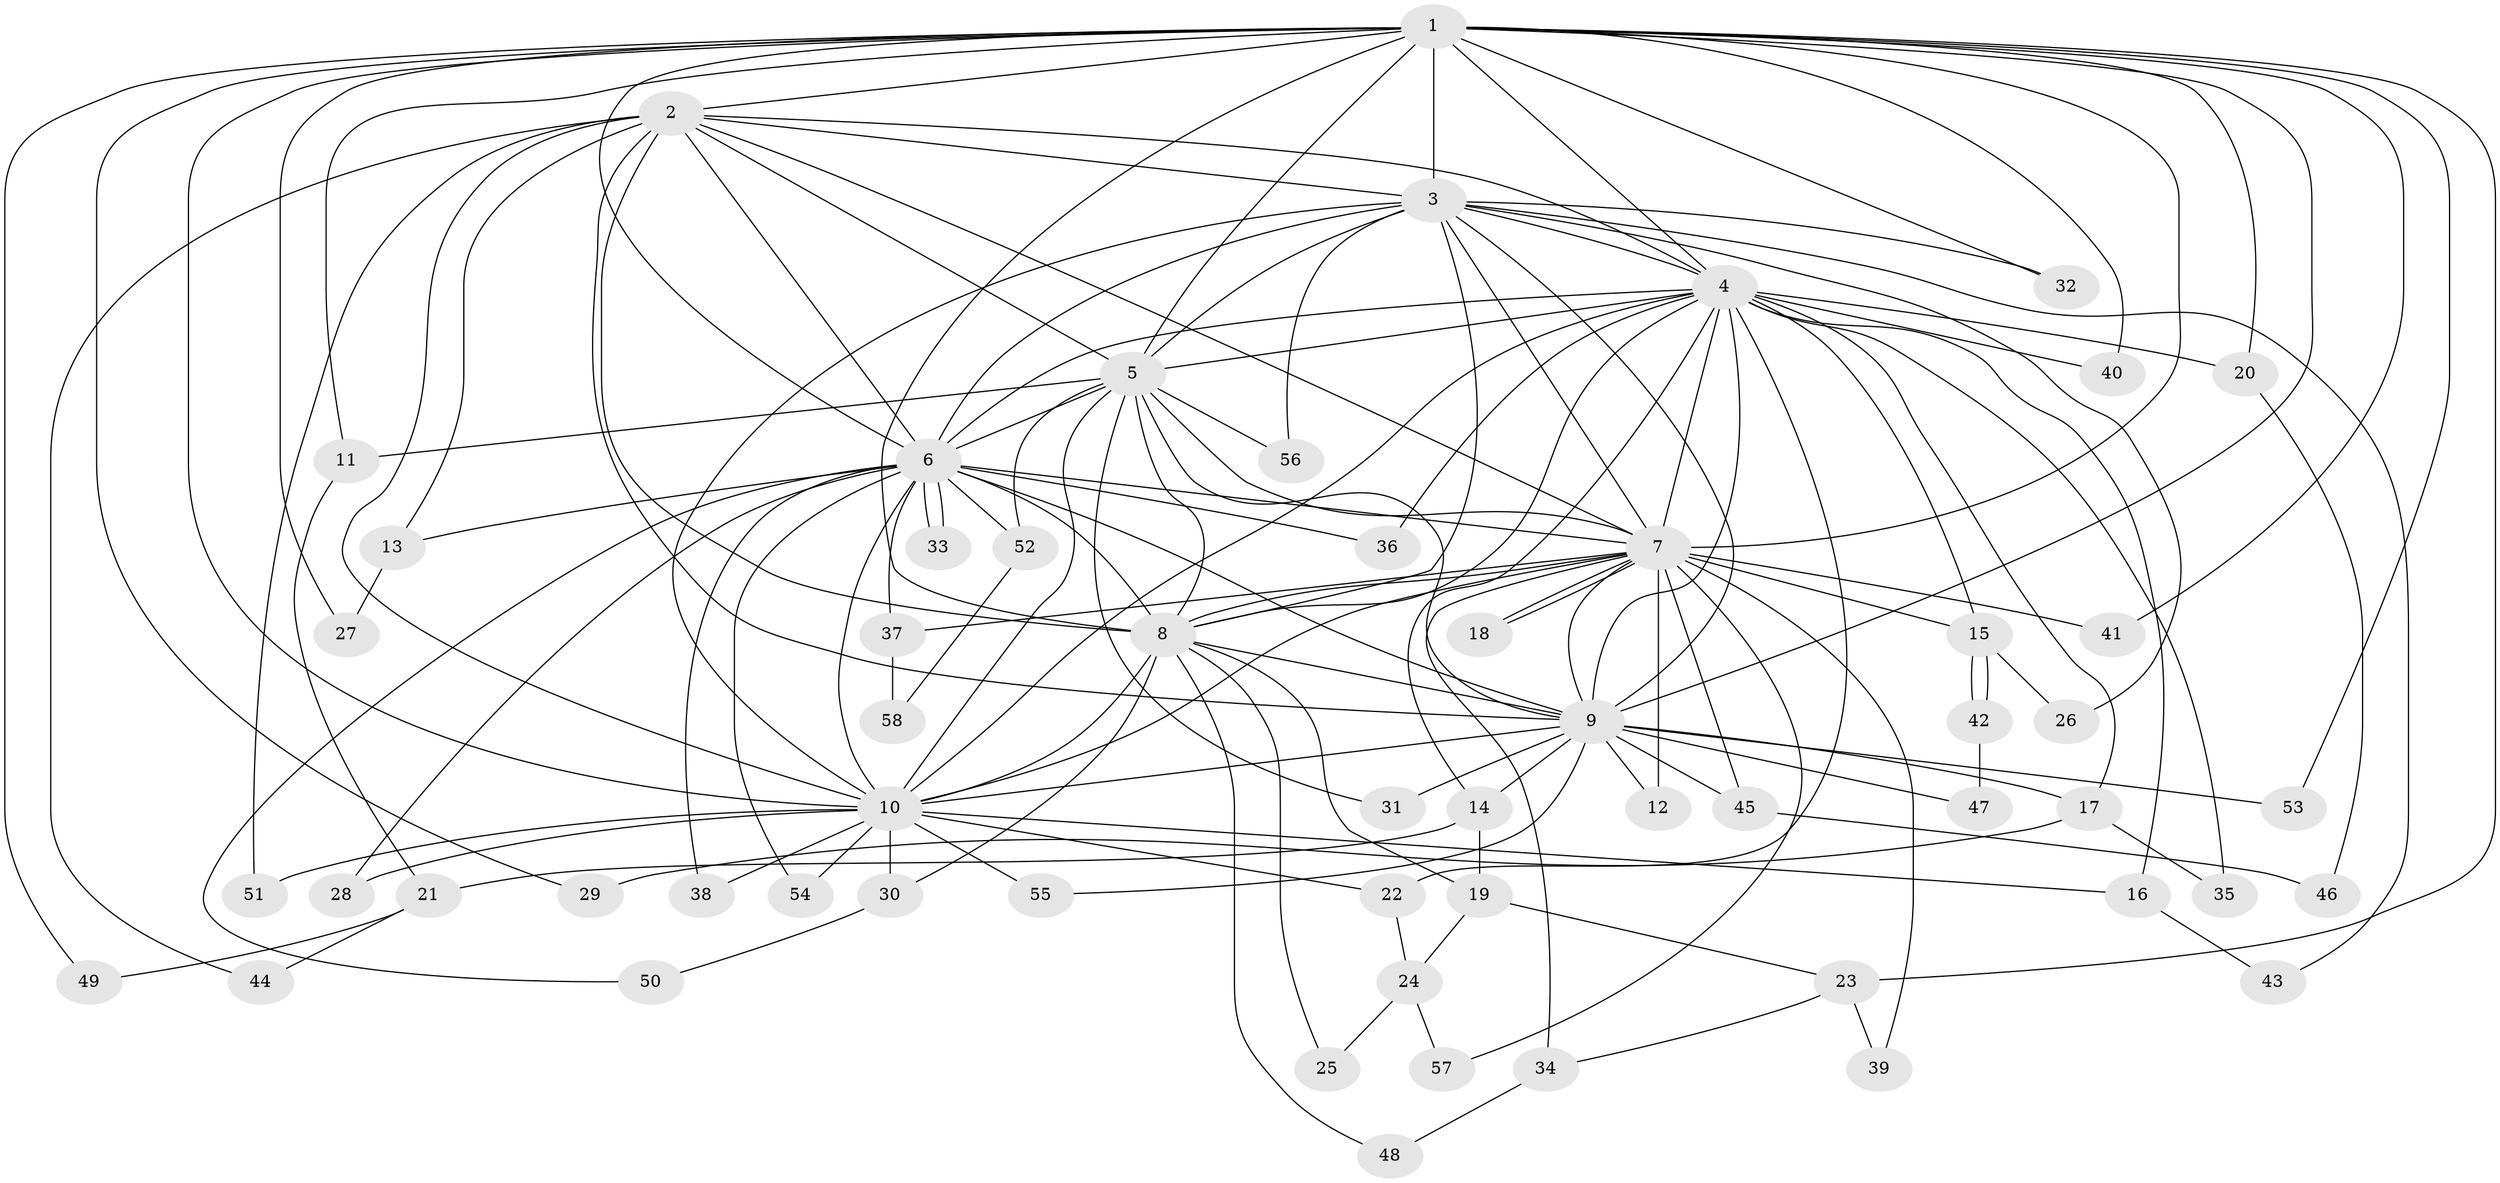 // Generated by graph-tools (version 1.1) at 2025/11/02/27/25 16:11:07]
// undirected, 58 vertices, 141 edges
graph export_dot {
graph [start="1"]
  node [color=gray90,style=filled];
  1;
  2;
  3;
  4;
  5;
  6;
  7;
  8;
  9;
  10;
  11;
  12;
  13;
  14;
  15;
  16;
  17;
  18;
  19;
  20;
  21;
  22;
  23;
  24;
  25;
  26;
  27;
  28;
  29;
  30;
  31;
  32;
  33;
  34;
  35;
  36;
  37;
  38;
  39;
  40;
  41;
  42;
  43;
  44;
  45;
  46;
  47;
  48;
  49;
  50;
  51;
  52;
  53;
  54;
  55;
  56;
  57;
  58;
  1 -- 2;
  1 -- 3;
  1 -- 4;
  1 -- 5;
  1 -- 6;
  1 -- 7;
  1 -- 8;
  1 -- 9;
  1 -- 10;
  1 -- 11;
  1 -- 20;
  1 -- 23;
  1 -- 27;
  1 -- 29;
  1 -- 32;
  1 -- 40;
  1 -- 41;
  1 -- 49;
  1 -- 53;
  2 -- 3;
  2 -- 4;
  2 -- 5;
  2 -- 6;
  2 -- 7;
  2 -- 8;
  2 -- 9;
  2 -- 10;
  2 -- 13;
  2 -- 44;
  2 -- 51;
  3 -- 4;
  3 -- 5;
  3 -- 6;
  3 -- 7;
  3 -- 8;
  3 -- 9;
  3 -- 10;
  3 -- 26;
  3 -- 32;
  3 -- 43;
  3 -- 56;
  4 -- 5;
  4 -- 6;
  4 -- 7;
  4 -- 8;
  4 -- 9;
  4 -- 10;
  4 -- 14;
  4 -- 15;
  4 -- 16;
  4 -- 17;
  4 -- 20;
  4 -- 22;
  4 -- 35;
  4 -- 36;
  4 -- 40;
  5 -- 6;
  5 -- 7;
  5 -- 8;
  5 -- 9;
  5 -- 10;
  5 -- 11;
  5 -- 31;
  5 -- 52;
  5 -- 56;
  6 -- 7;
  6 -- 8;
  6 -- 9;
  6 -- 10;
  6 -- 13;
  6 -- 28;
  6 -- 33;
  6 -- 33;
  6 -- 36;
  6 -- 37;
  6 -- 38;
  6 -- 50;
  6 -- 52;
  6 -- 54;
  7 -- 8;
  7 -- 9;
  7 -- 10;
  7 -- 12;
  7 -- 15;
  7 -- 18;
  7 -- 18;
  7 -- 34;
  7 -- 37;
  7 -- 39;
  7 -- 41;
  7 -- 45;
  7 -- 57;
  8 -- 9;
  8 -- 10;
  8 -- 19;
  8 -- 25;
  8 -- 30;
  8 -- 48;
  9 -- 10;
  9 -- 12;
  9 -- 14;
  9 -- 17;
  9 -- 31;
  9 -- 45;
  9 -- 47;
  9 -- 53;
  9 -- 55;
  10 -- 16;
  10 -- 22;
  10 -- 28;
  10 -- 30;
  10 -- 38;
  10 -- 51;
  10 -- 54;
  10 -- 55;
  11 -- 21;
  13 -- 27;
  14 -- 19;
  14 -- 21;
  15 -- 26;
  15 -- 42;
  15 -- 42;
  16 -- 43;
  17 -- 29;
  17 -- 35;
  19 -- 23;
  19 -- 24;
  20 -- 46;
  21 -- 44;
  21 -- 49;
  22 -- 24;
  23 -- 34;
  23 -- 39;
  24 -- 25;
  24 -- 57;
  30 -- 50;
  34 -- 48;
  37 -- 58;
  42 -- 47;
  45 -- 46;
  52 -- 58;
}
